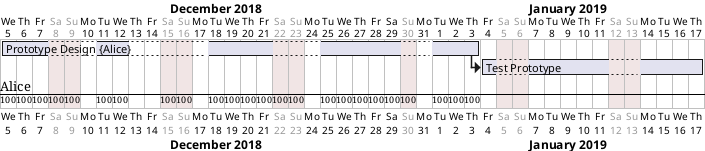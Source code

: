 @startgantt
Project starts at 2018-12-05
saturday are closed
sunday are closed
2018-12-29 is opened

[Prototype Design] on {Alice} lasts 17 days
[Prototype Design] pauses on 2018-12-13
[Prototype Design] pauses on 2018-12-14
[Prototype Design] pauses on monday
then [Test Prototype] lasts 2 weeks
@endgantt